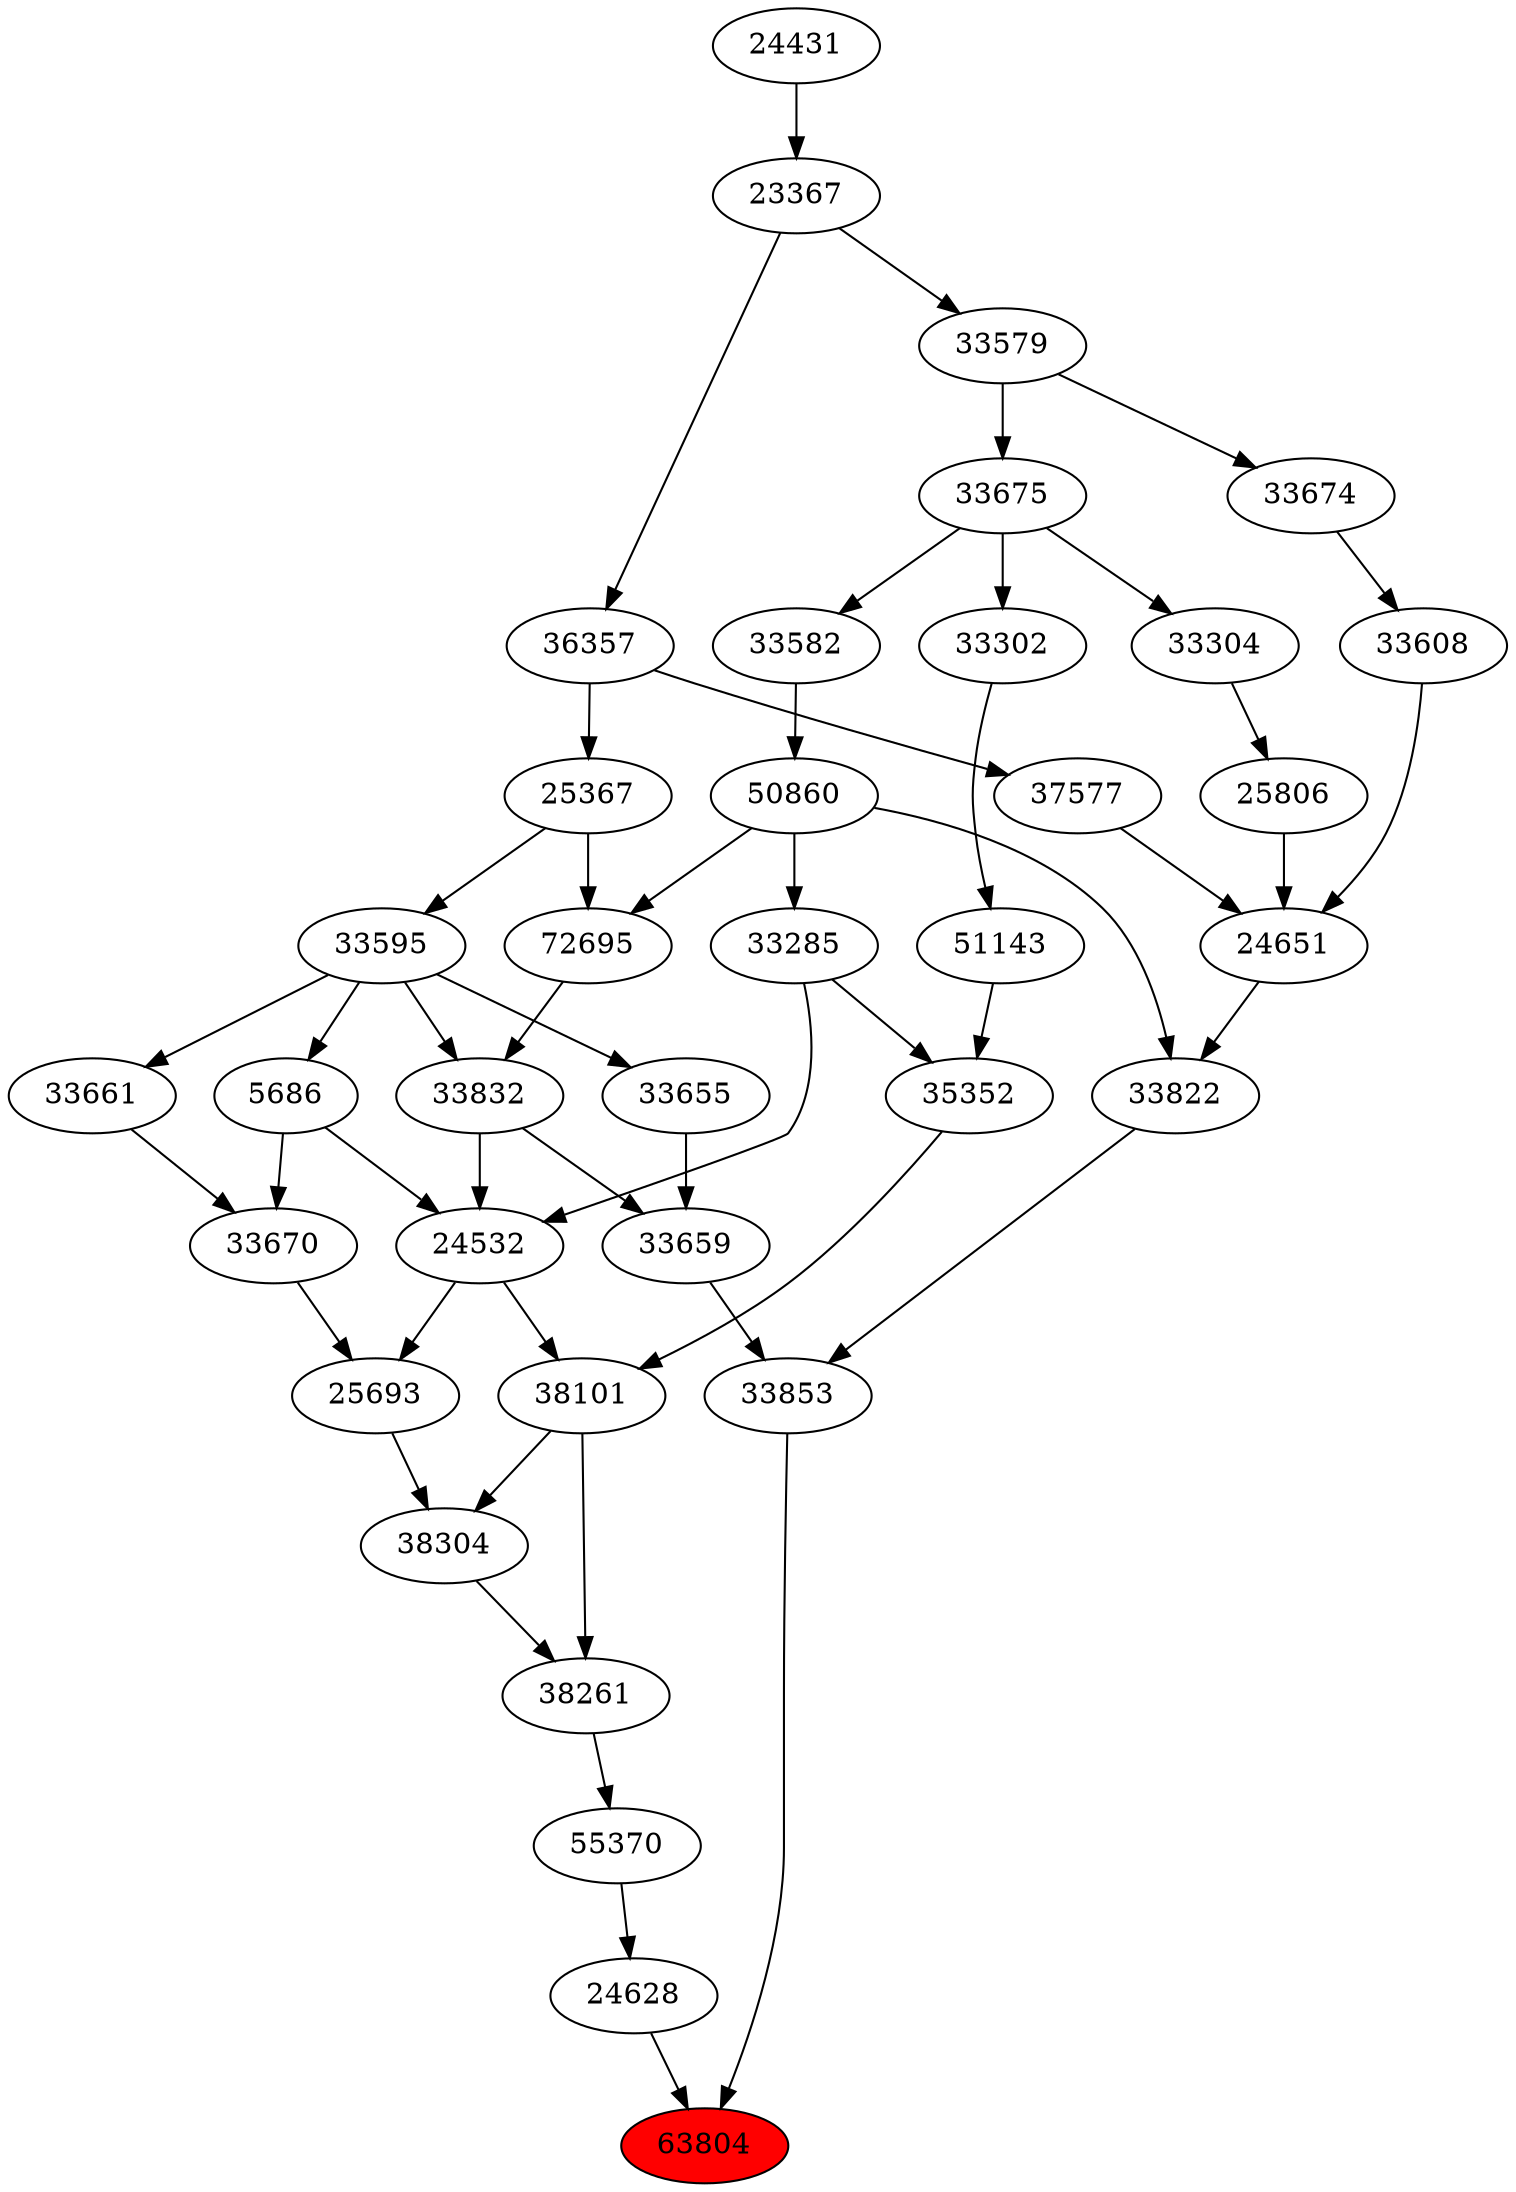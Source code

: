 strict digraph{ 
63804 [label="63804" fillcolor=red style=filled]
24628 -> 63804
33853 -> 63804
24628 [label="24628"]
55370 -> 24628
33853 [label="33853"]
33659 -> 33853
33822 -> 33853
55370 [label="55370"]
38261 -> 55370
33659 [label="33659"]
33655 -> 33659
33832 -> 33659
33822 [label="33822"]
24651 -> 33822
50860 -> 33822
38261 [label="38261"]
38304 -> 38261
38101 -> 38261
33655 [label="33655"]
33595 -> 33655
33832 [label="33832"]
72695 -> 33832
33595 -> 33832
24651 [label="24651"]
25806 -> 24651
33608 -> 24651
37577 -> 24651
50860 [label="50860"]
33582 -> 50860
38304 [label="38304"]
25693 -> 38304
38101 -> 38304
38101 [label="38101"]
24532 -> 38101
35352 -> 38101
33595 [label="33595"]
25367 -> 33595
72695 [label="72695"]
50860 -> 72695
25367 -> 72695
25806 [label="25806"]
33304 -> 25806
33608 [label="33608"]
33674 -> 33608
37577 [label="37577"]
36357 -> 37577
33582 [label="33582"]
33675 -> 33582
25693 [label="25693"]
24532 -> 25693
33670 -> 25693
24532 [label="24532"]
33285 -> 24532
5686 -> 24532
33832 -> 24532
35352 [label="35352"]
33285 -> 35352
51143 -> 35352
25367 [label="25367"]
36357 -> 25367
33304 [label="33304"]
33675 -> 33304
33674 [label="33674"]
33579 -> 33674
36357 [label="36357"]
23367 -> 36357
33675 [label="33675"]
33579 -> 33675
33670 [label="33670"]
5686 -> 33670
33661 -> 33670
33285 [label="33285"]
50860 -> 33285
5686 [label="5686"]
33595 -> 5686
51143 [label="51143"]
33302 -> 51143
33579 [label="33579"]
23367 -> 33579
23367 [label="23367"]
24431 -> 23367
33661 [label="33661"]
33595 -> 33661
33302 [label="33302"]
33675 -> 33302
24431 [label="24431"]
}
